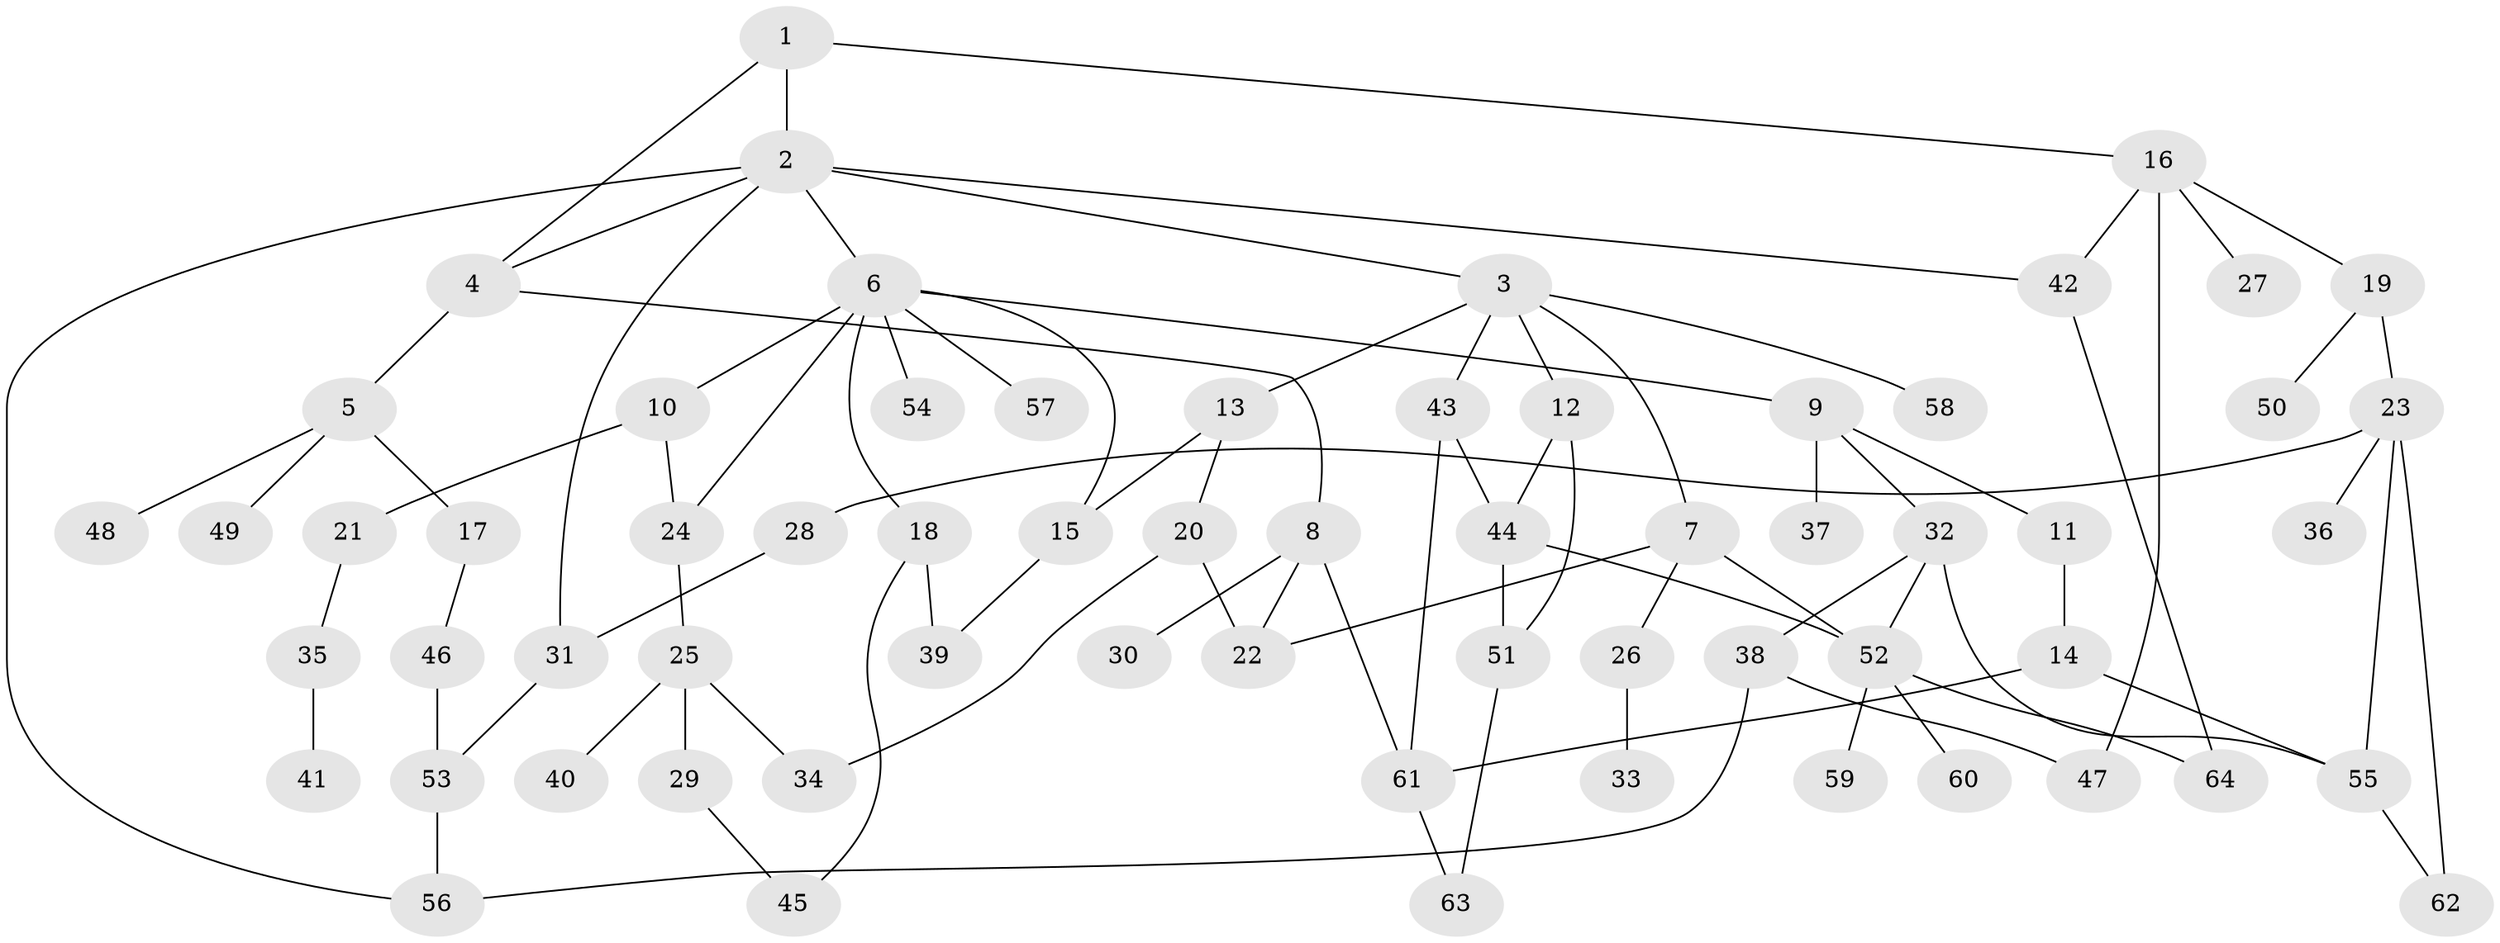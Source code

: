 // coarse degree distribution, {5: 0.12, 18: 0.04, 3: 0.2, 4: 0.08, 2: 0.24, 1: 0.32}
// Generated by graph-tools (version 1.1) at 2025/16/03/04/25 18:16:59]
// undirected, 64 vertices, 88 edges
graph export_dot {
graph [start="1"]
  node [color=gray90,style=filled];
  1;
  2;
  3;
  4;
  5;
  6;
  7;
  8;
  9;
  10;
  11;
  12;
  13;
  14;
  15;
  16;
  17;
  18;
  19;
  20;
  21;
  22;
  23;
  24;
  25;
  26;
  27;
  28;
  29;
  30;
  31;
  32;
  33;
  34;
  35;
  36;
  37;
  38;
  39;
  40;
  41;
  42;
  43;
  44;
  45;
  46;
  47;
  48;
  49;
  50;
  51;
  52;
  53;
  54;
  55;
  56;
  57;
  58;
  59;
  60;
  61;
  62;
  63;
  64;
  1 -- 2;
  1 -- 16;
  1 -- 4;
  2 -- 3;
  2 -- 4;
  2 -- 6;
  2 -- 31;
  2 -- 42;
  2 -- 56;
  3 -- 7;
  3 -- 12;
  3 -- 13;
  3 -- 43;
  3 -- 58;
  4 -- 5;
  4 -- 8;
  5 -- 17;
  5 -- 48;
  5 -- 49;
  6 -- 9;
  6 -- 10;
  6 -- 18;
  6 -- 24;
  6 -- 54;
  6 -- 57;
  6 -- 15;
  7 -- 26;
  7 -- 52;
  7 -- 22;
  8 -- 22;
  8 -- 30;
  8 -- 61;
  9 -- 11;
  9 -- 32;
  9 -- 37;
  10 -- 21;
  10 -- 24;
  11 -- 14;
  12 -- 44;
  12 -- 51;
  13 -- 15;
  13 -- 20;
  14 -- 55;
  14 -- 61;
  15 -- 39;
  16 -- 19;
  16 -- 27;
  16 -- 42;
  16 -- 47;
  17 -- 46;
  18 -- 39;
  18 -- 45;
  19 -- 23;
  19 -- 50;
  20 -- 34;
  20 -- 22;
  21 -- 35;
  23 -- 28;
  23 -- 36;
  23 -- 55;
  23 -- 62;
  24 -- 25;
  25 -- 29;
  25 -- 40;
  25 -- 34;
  26 -- 33;
  28 -- 31;
  29 -- 45;
  31 -- 53;
  32 -- 38;
  32 -- 52;
  32 -- 55;
  35 -- 41;
  38 -- 47;
  38 -- 56;
  42 -- 64;
  43 -- 44;
  43 -- 61;
  44 -- 52;
  44 -- 51;
  46 -- 53;
  51 -- 63;
  52 -- 59;
  52 -- 60;
  52 -- 64;
  53 -- 56;
  55 -- 62;
  61 -- 63;
}
